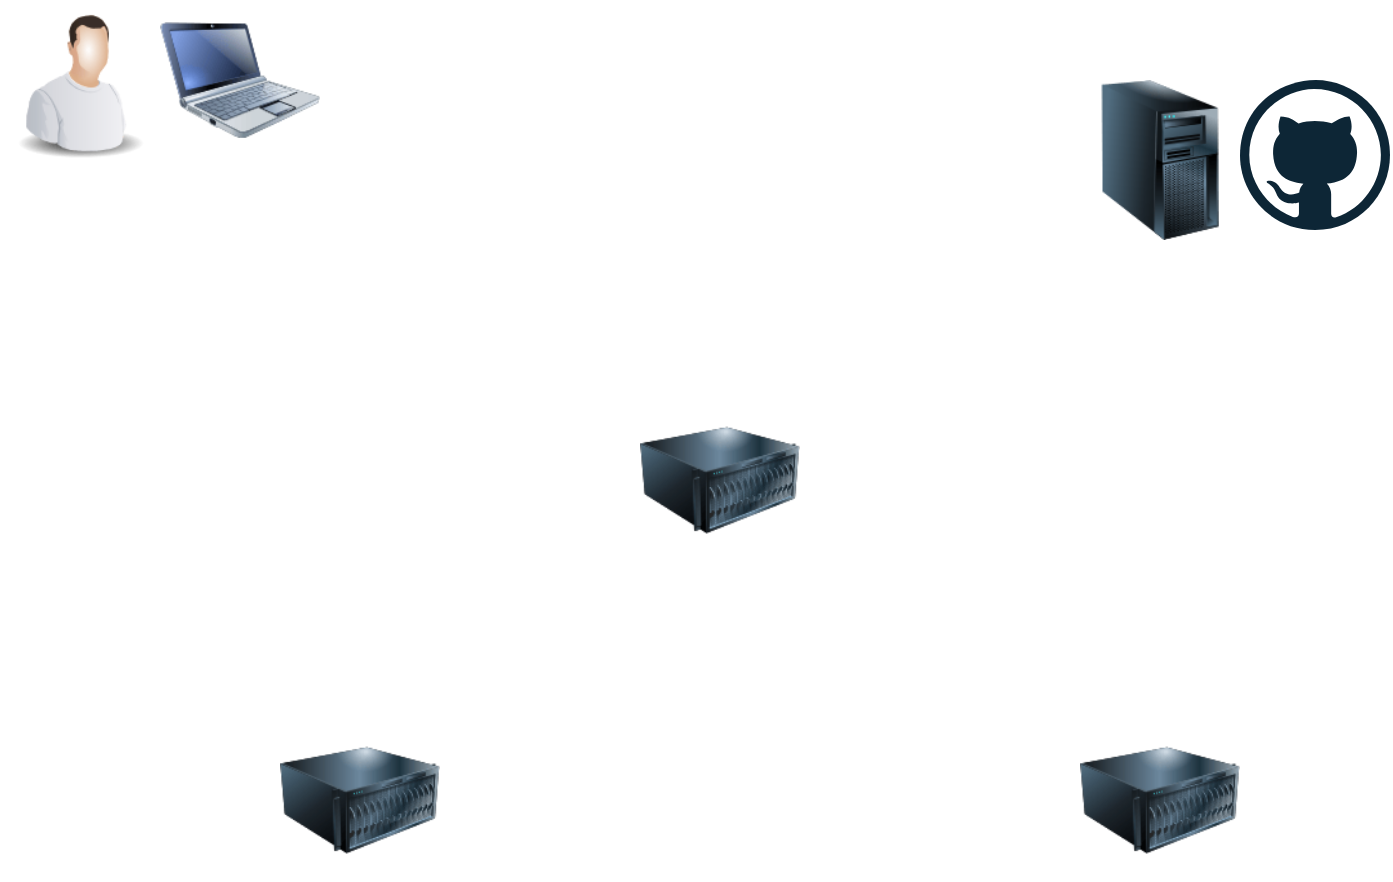 <mxfile version="12.3.1" type="github" pages="1">
  <diagram id="L1c6QgTKYNoORSt2MQud" name="Page-1">
    <mxGraphModel dx="1182" dy="761" grid="1" gridSize="10" guides="1" tooltips="1" connect="1" arrows="1" fold="1" page="1" pageScale="1" pageWidth="850" pageHeight="1100" math="0" shadow="0">
      <root>
        <mxCell id="0"/>
        <mxCell id="1" parent="0"/>
        <mxCell id="F4Z1pNz7qUs1LK6xWluZ-1" value="" style="image;html=1;labelBackgroundColor=#ffffff;image=img/lib/clip_art/computers/Netbook_128x128.png" parent="1" vertex="1">
          <mxGeometry x="100" y="40" width="80" height="80" as="geometry"/>
        </mxCell>
        <mxCell id="F4Z1pNz7qUs1LK6xWluZ-2" value="" style="image;html=1;labelBackgroundColor=#ffffff;image=img/lib/clip_art/computers/Server_128x128.png" parent="1" vertex="1">
          <mxGeometry x="340" y="240" width="80" height="80" as="geometry"/>
        </mxCell>
        <mxCell id="F4Z1pNz7qUs1LK6xWluZ-3" value="" style="image;html=1;labelBackgroundColor=#ffffff;image=img/lib/clip_art/computers/Server_128x128.png" parent="1" vertex="1">
          <mxGeometry x="160" y="400" width="80" height="80" as="geometry"/>
        </mxCell>
        <mxCell id="F4Z1pNz7qUs1LK6xWluZ-4" value="" style="image;html=1;labelBackgroundColor=#ffffff;image=img/lib/clip_art/computers/Server_128x128.png" parent="1" vertex="1">
          <mxGeometry x="560" y="400" width="80" height="80" as="geometry"/>
        </mxCell>
        <mxCell id="F4Z1pNz7qUs1LK6xWluZ-5" value="" style="image;html=1;labelBackgroundColor=#ffffff;image=img/lib/clip_art/computers/Server_Tower_128x128.png" parent="1" vertex="1">
          <mxGeometry x="560" y="80" width="80" height="80" as="geometry"/>
        </mxCell>
        <mxCell id="mxpZVYRGwFoeAoN_xsZh-1" value="" style="image;html=1;labelBackgroundColor=#ffffff;image=img/lib/clip_art/people/Worker_Man_128x128.png" vertex="1" parent="1">
          <mxGeometry x="20" y="40" width="80" height="80" as="geometry"/>
        </mxCell>
        <mxCell id="mxpZVYRGwFoeAoN_xsZh-2" value="" style="dashed=0;outlineConnect=0;html=1;align=center;labelPosition=center;verticalLabelPosition=bottom;verticalAlign=top;shape=mxgraph.weblogos.github" vertex="1" parent="1">
          <mxGeometry x="640" y="80" width="75" height="75" as="geometry"/>
        </mxCell>
      </root>
    </mxGraphModel>
  </diagram>
</mxfile>
